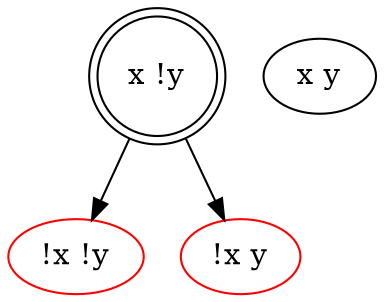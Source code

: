 digraph S {
  NODE0[label="!x !y"  color=red]
  NODE1[label="x !y" shape=doublecircle ]
  NODE2[label="!x y"  color=red]
  NODE3[label="x y"  ]

NODE1 -> NODE0
NODE1 -> NODE2

}
